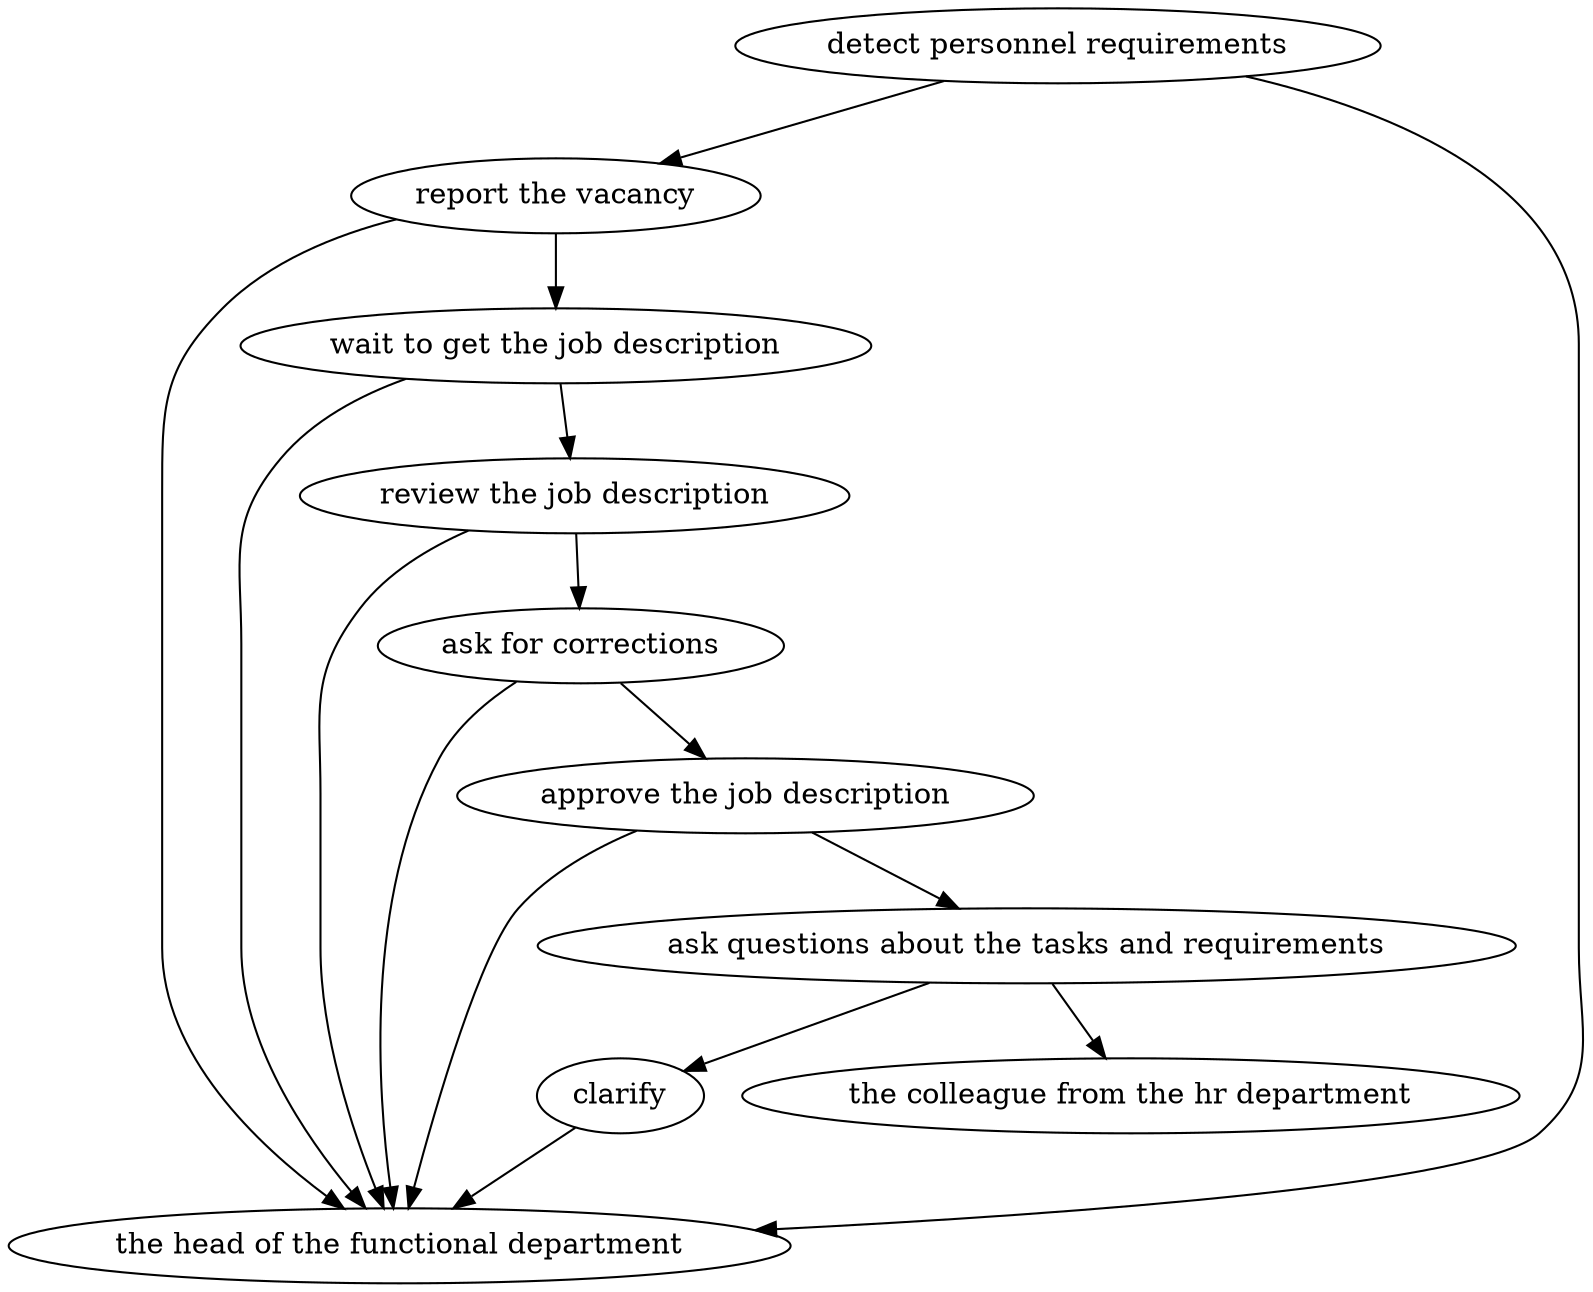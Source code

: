 strict digraph "doc-8.3" {
	graph [name="doc-8.3"];
	"detect personnel requirements"	[attrs="{'type': 'Activity', 'label': 'detect personnel requirements'}"];
	"report the vacancy"	[attrs="{'type': 'Activity', 'label': 'report the vacancy'}"];
	"detect personnel requirements" -> "report the vacancy"	[attrs="{'type': 'flow', 'label': 'flow'}"];
	"the head of the functional department"	[attrs="{'type': 'Actor', 'label': 'the head of the functional department'}"];
	"detect personnel requirements" -> "the head of the functional department"	[attrs="{'type': 'actor performer', 'label': 'actor performer'}"];
	"wait to get the job description"	[attrs="{'type': 'Activity', 'label': 'wait to get the job description'}"];
	"report the vacancy" -> "wait to get the job description"	[attrs="{'type': 'flow', 'label': 'flow'}"];
	"report the vacancy" -> "the head of the functional department"	[attrs="{'type': 'actor performer', 'label': 'actor performer'}"];
	"review the job description"	[attrs="{'type': 'Activity', 'label': 'review the job description'}"];
	"wait to get the job description" -> "review the job description"	[attrs="{'type': 'flow', 'label': 'flow'}"];
	"wait to get the job description" -> "the head of the functional department"	[attrs="{'type': 'actor performer', 'label': 'actor performer'}"];
	"ask for corrections"	[attrs="{'type': 'Activity', 'label': 'ask for corrections'}"];
	"review the job description" -> "ask for corrections"	[attrs="{'type': 'flow', 'label': 'flow'}"];
	"review the job description" -> "the head of the functional department"	[attrs="{'type': 'actor performer', 'label': 'actor performer'}"];
	"approve the job description"	[attrs="{'type': 'Activity', 'label': 'approve the job description'}"];
	"ask for corrections" -> "approve the job description"	[attrs="{'type': 'flow', 'label': 'flow'}"];
	"ask for corrections" -> "the head of the functional department"	[attrs="{'type': 'actor performer', 'label': 'actor performer'}"];
	"ask questions about the tasks and requirements"	[attrs="{'type': 'Activity', 'label': 'ask questions about the tasks and requirements'}"];
	"approve the job description" -> "ask questions about the tasks and requirements"	[attrs="{'type': 'flow', 'label': 'flow'}"];
	"approve the job description" -> "the head of the functional department"	[attrs="{'type': 'actor performer', 'label': 'actor performer'}"];
	clarify	[attrs="{'type': 'Activity', 'label': 'clarify'}"];
	"ask questions about the tasks and requirements" -> clarify	[attrs="{'type': 'flow', 'label': 'flow'}"];
	"the colleague from the hr department"	[attrs="{'type': 'Actor', 'label': 'the colleague from the hr department'}"];
	"ask questions about the tasks and requirements" -> "the colleague from the hr department"	[attrs="{'type': 'actor performer', 'label': 'actor performer'}"];
	clarify -> "the head of the functional department"	[attrs="{'type': 'actor performer', 'label': 'actor performer'}"];
}
